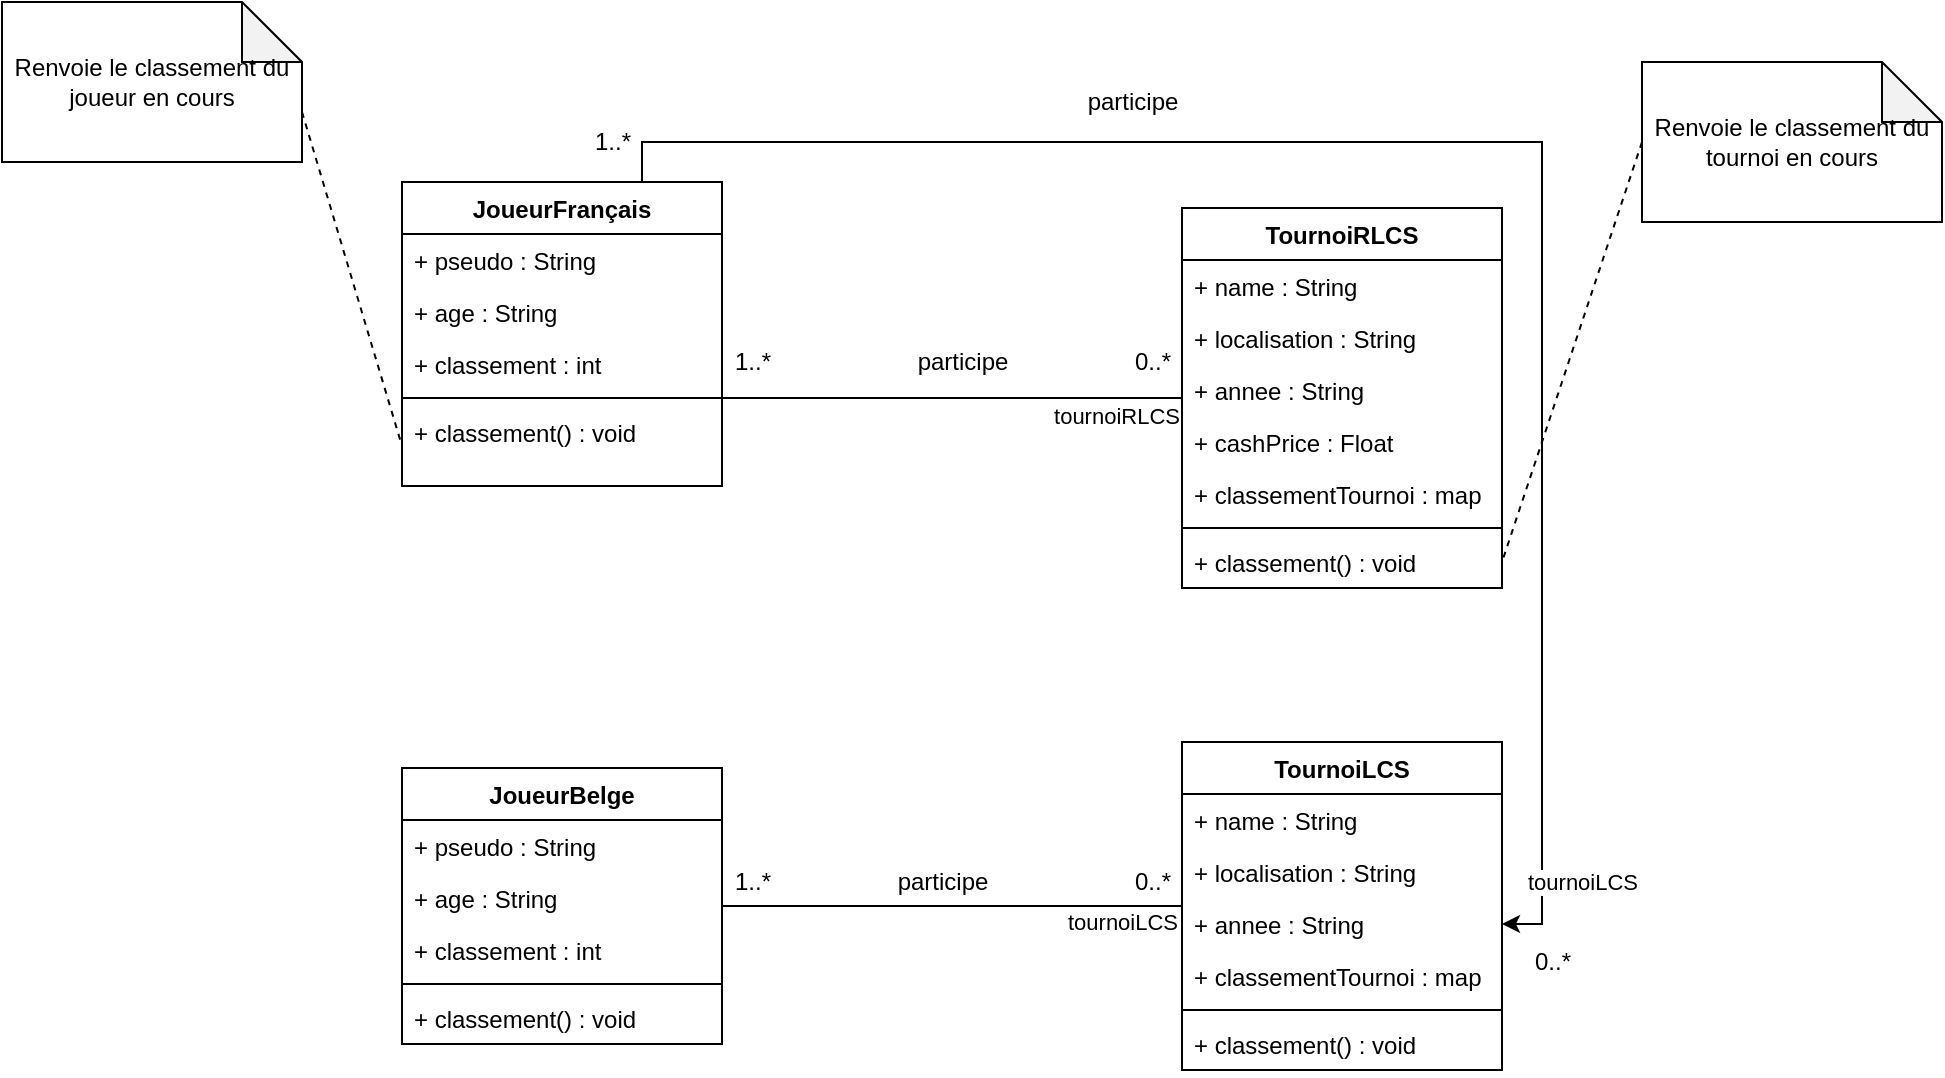 <mxfile version="15.8.6" type="device"><diagram id="144ZePGdDsASqRmJFvpq" name="Page-1"><mxGraphModel dx="1831" dy="506" grid="1" gridSize="10" guides="1" tooltips="1" connect="1" arrows="1" fold="1" page="1" pageScale="1" pageWidth="850" pageHeight="1100" math="0" shadow="0"><root><mxCell id="0"/><mxCell id="1" parent="0"/><mxCell id="d6W6kNh2p9ZRnAKa7SnU-32" style="edgeStyle=orthogonalEdgeStyle;rounded=0;orthogonalLoop=1;jettySize=auto;html=1;exitX=0.75;exitY=0;exitDx=0;exitDy=0;entryX=1;entryY=0.5;entryDx=0;entryDy=0;" parent="1" source="8Fg5TtzfxZLOxKPgKK6O-2" target="d6W6kNh2p9ZRnAKa7SnU-31" edge="1"><mxGeometry relative="1" as="geometry"/></mxCell><mxCell id="fCNYUcagmBbthpg0JlnJ-2" value="tournoiLCS" style="edgeLabel;html=1;align=center;verticalAlign=middle;resizable=0;points=[];" vertex="1" connectable="0" parent="d6W6kNh2p9ZRnAKa7SnU-32"><mxGeometry x="0.921" y="-1" relative="1" as="geometry"><mxPoint x="21" y="-6" as="offset"/></mxGeometry></mxCell><mxCell id="8Fg5TtzfxZLOxKPgKK6O-2" value="JoueurFrançais" style="swimlane;fontStyle=1;align=center;verticalAlign=top;childLayout=stackLayout;horizontal=1;startSize=26;horizontalStack=0;resizeParent=1;resizeParentMax=0;resizeLast=0;collapsible=1;marginBottom=0;" parent="1" vertex="1"><mxGeometry x="110" y="270" width="160" height="152" as="geometry"/></mxCell><mxCell id="d6W6kNh2p9ZRnAKa7SnU-7" value="+ pseudo : String" style="text;strokeColor=none;fillColor=none;align=left;verticalAlign=top;spacingLeft=4;spacingRight=4;overflow=hidden;rotatable=0;points=[[0,0.5],[1,0.5]];portConstraint=eastwest;" parent="8Fg5TtzfxZLOxKPgKK6O-2" vertex="1"><mxGeometry y="26" width="160" height="26" as="geometry"/></mxCell><mxCell id="d6W6kNh2p9ZRnAKa7SnU-9" value="+ age : String" style="text;strokeColor=none;fillColor=none;align=left;verticalAlign=top;spacingLeft=4;spacingRight=4;overflow=hidden;rotatable=0;points=[[0,0.5],[1,0.5]];portConstraint=eastwest;" parent="8Fg5TtzfxZLOxKPgKK6O-2" vertex="1"><mxGeometry y="52" width="160" height="26" as="geometry"/></mxCell><mxCell id="d6W6kNh2p9ZRnAKa7SnU-41" value="+ classement : int" style="text;strokeColor=none;fillColor=none;align=left;verticalAlign=top;spacingLeft=4;spacingRight=4;overflow=hidden;rotatable=0;points=[[0,0.5],[1,0.5]];portConstraint=eastwest;" parent="8Fg5TtzfxZLOxKPgKK6O-2" vertex="1"><mxGeometry y="78" width="160" height="26" as="geometry"/></mxCell><mxCell id="8Fg5TtzfxZLOxKPgKK6O-4" value="" style="line;strokeWidth=1;fillColor=none;align=left;verticalAlign=middle;spacingTop=-1;spacingLeft=3;spacingRight=3;rotatable=0;labelPosition=right;points=[];portConstraint=eastwest;" parent="8Fg5TtzfxZLOxKPgKK6O-2" vertex="1"><mxGeometry y="104" width="160" height="8" as="geometry"/></mxCell><mxCell id="8Fg5TtzfxZLOxKPgKK6O-18" value="+ classement() : void" style="text;strokeColor=none;fillColor=none;align=left;verticalAlign=top;spacingLeft=4;spacingRight=4;overflow=hidden;rotatable=0;points=[[0,0.5],[1,0.5]];portConstraint=eastwest;" parent="8Fg5TtzfxZLOxKPgKK6O-2" vertex="1"><mxGeometry y="112" width="160" height="40" as="geometry"/></mxCell><mxCell id="8Fg5TtzfxZLOxKPgKK6O-21" style="edgeStyle=orthogonalEdgeStyle;rounded=0;orthogonalLoop=1;jettySize=auto;html=1;endArrow=none;endFill=0;" parent="1" source="8Fg5TtzfxZLOxKPgKK6O-6" target="8Fg5TtzfxZLOxKPgKK6O-10" edge="1"><mxGeometry relative="1" as="geometry"/></mxCell><mxCell id="8Fg5TtzfxZLOxKPgKK6O-6" value="JoueurBelge" style="swimlane;fontStyle=1;align=center;verticalAlign=top;childLayout=stackLayout;horizontal=1;startSize=26;horizontalStack=0;resizeParent=1;resizeParentMax=0;resizeLast=0;collapsible=1;marginBottom=0;" parent="1" vertex="1"><mxGeometry x="110" y="563" width="160" height="138" as="geometry"/></mxCell><mxCell id="d6W6kNh2p9ZRnAKa7SnU-8" value="+ pseudo : String" style="text;strokeColor=none;fillColor=none;align=left;verticalAlign=top;spacingLeft=4;spacingRight=4;overflow=hidden;rotatable=0;points=[[0,0.5],[1,0.5]];portConstraint=eastwest;" parent="8Fg5TtzfxZLOxKPgKK6O-6" vertex="1"><mxGeometry y="26" width="160" height="26" as="geometry"/></mxCell><mxCell id="d6W6kNh2p9ZRnAKa7SnU-10" value="+ age : String" style="text;strokeColor=none;fillColor=none;align=left;verticalAlign=top;spacingLeft=4;spacingRight=4;overflow=hidden;rotatable=0;points=[[0,0.5],[1,0.5]];portConstraint=eastwest;" parent="8Fg5TtzfxZLOxKPgKK6O-6" vertex="1"><mxGeometry y="52" width="160" height="26" as="geometry"/></mxCell><mxCell id="d6W6kNh2p9ZRnAKa7SnU-42" value="+ classement : int" style="text;strokeColor=none;fillColor=none;align=left;verticalAlign=top;spacingLeft=4;spacingRight=4;overflow=hidden;rotatable=0;points=[[0,0.5],[1,0.5]];portConstraint=eastwest;" parent="8Fg5TtzfxZLOxKPgKK6O-6" vertex="1"><mxGeometry y="78" width="160" height="26" as="geometry"/></mxCell><mxCell id="8Fg5TtzfxZLOxKPgKK6O-7" value="" style="line;strokeWidth=1;fillColor=none;align=left;verticalAlign=middle;spacingTop=-1;spacingLeft=3;spacingRight=3;rotatable=0;labelPosition=right;points=[];portConstraint=eastwest;" parent="8Fg5TtzfxZLOxKPgKK6O-6" vertex="1"><mxGeometry y="104" width="160" height="8" as="geometry"/></mxCell><mxCell id="8Fg5TtzfxZLOxKPgKK6O-17" value="+ classement() : void" style="text;strokeColor=none;fillColor=none;align=left;verticalAlign=top;spacingLeft=4;spacingRight=4;overflow=hidden;rotatable=0;points=[[0,0.5],[1,0.5]];portConstraint=eastwest;" parent="8Fg5TtzfxZLOxKPgKK6O-6" vertex="1"><mxGeometry y="112" width="160" height="26" as="geometry"/></mxCell><mxCell id="8Fg5TtzfxZLOxKPgKK6O-10" value="TournoiLCS" style="swimlane;fontStyle=1;align=center;verticalAlign=top;childLayout=stackLayout;horizontal=1;startSize=26;horizontalStack=0;resizeParent=1;resizeParentMax=0;resizeLast=0;collapsible=1;marginBottom=0;" parent="1" vertex="1"><mxGeometry x="500" y="550" width="160" height="164" as="geometry"/></mxCell><mxCell id="8Fg5TtzfxZLOxKPgKK6O-12" value="+ name : String" style="text;strokeColor=none;fillColor=none;align=left;verticalAlign=top;spacingLeft=4;spacingRight=4;overflow=hidden;rotatable=0;points=[[0,0.5],[1,0.5]];portConstraint=eastwest;" parent="8Fg5TtzfxZLOxKPgKK6O-10" vertex="1"><mxGeometry y="26" width="160" height="26" as="geometry"/></mxCell><mxCell id="d6W6kNh2p9ZRnAKa7SnU-39" value="+ localisation : String" style="text;strokeColor=none;fillColor=none;align=left;verticalAlign=top;spacingLeft=4;spacingRight=4;overflow=hidden;rotatable=0;points=[[0,0.5],[1,0.5]];portConstraint=eastwest;" parent="8Fg5TtzfxZLOxKPgKK6O-10" vertex="1"><mxGeometry y="52" width="160" height="26" as="geometry"/></mxCell><mxCell id="d6W6kNh2p9ZRnAKa7SnU-31" value="+ annee : String" style="text;strokeColor=none;fillColor=none;align=left;verticalAlign=top;spacingLeft=4;spacingRight=4;overflow=hidden;rotatable=0;points=[[0,0.5],[1,0.5]];portConstraint=eastwest;" parent="8Fg5TtzfxZLOxKPgKK6O-10" vertex="1"><mxGeometry y="78" width="160" height="26" as="geometry"/></mxCell><mxCell id="d6W6kNh2p9ZRnAKa7SnU-44" value="+ classementTournoi : map" style="text;strokeColor=none;fillColor=none;align=left;verticalAlign=top;spacingLeft=4;spacingRight=4;overflow=hidden;rotatable=0;points=[[0,0.5],[1,0.5]];portConstraint=eastwest;" parent="8Fg5TtzfxZLOxKPgKK6O-10" vertex="1"><mxGeometry y="104" width="160" height="26" as="geometry"/></mxCell><mxCell id="8Fg5TtzfxZLOxKPgKK6O-11" value="" style="line;strokeWidth=1;fillColor=none;align=left;verticalAlign=middle;spacingTop=-1;spacingLeft=3;spacingRight=3;rotatable=0;labelPosition=right;points=[];portConstraint=eastwest;" parent="8Fg5TtzfxZLOxKPgKK6O-10" vertex="1"><mxGeometry y="130" width="160" height="8" as="geometry"/></mxCell><mxCell id="8Fg5TtzfxZLOxKPgKK6O-16" value="+ classement() : void" style="text;strokeColor=none;fillColor=none;align=left;verticalAlign=top;spacingLeft=4;spacingRight=4;overflow=hidden;rotatable=0;points=[[0,0.5],[1,0.5]];portConstraint=eastwest;" parent="8Fg5TtzfxZLOxKPgKK6O-10" vertex="1"><mxGeometry y="138" width="160" height="26" as="geometry"/></mxCell><mxCell id="8Fg5TtzfxZLOxKPgKK6O-13" value="TournoiRLCS" style="swimlane;fontStyle=1;align=center;verticalAlign=top;childLayout=stackLayout;horizontal=1;startSize=26;horizontalStack=0;resizeParent=1;resizeParentMax=0;resizeLast=0;collapsible=1;marginBottom=0;" parent="1" vertex="1"><mxGeometry x="500" y="283" width="160" height="190" as="geometry"/></mxCell><mxCell id="8Fg5TtzfxZLOxKPgKK6O-14" value="+ name : String" style="text;strokeColor=none;fillColor=none;align=left;verticalAlign=top;spacingLeft=4;spacingRight=4;overflow=hidden;rotatable=0;points=[[0,0.5],[1,0.5]];portConstraint=eastwest;" parent="8Fg5TtzfxZLOxKPgKK6O-13" vertex="1"><mxGeometry y="26" width="160" height="26" as="geometry"/></mxCell><mxCell id="d6W6kNh2p9ZRnAKa7SnU-30" value="+ localisation : String" style="text;strokeColor=none;fillColor=none;align=left;verticalAlign=top;spacingLeft=4;spacingRight=4;overflow=hidden;rotatable=0;points=[[0,0.5],[1,0.5]];portConstraint=eastwest;" parent="8Fg5TtzfxZLOxKPgKK6O-13" vertex="1"><mxGeometry y="52" width="160" height="26" as="geometry"/></mxCell><mxCell id="d6W6kNh2p9ZRnAKa7SnU-37" value="+ annee : String" style="text;strokeColor=none;fillColor=none;align=left;verticalAlign=top;spacingLeft=4;spacingRight=4;overflow=hidden;rotatable=0;points=[[0,0.5],[1,0.5]];portConstraint=eastwest;" parent="8Fg5TtzfxZLOxKPgKK6O-13" vertex="1"><mxGeometry y="78" width="160" height="26" as="geometry"/></mxCell><mxCell id="d6W6kNh2p9ZRnAKa7SnU-40" value="+ cashPrice : Float" style="text;strokeColor=none;fillColor=none;align=left;verticalAlign=top;spacingLeft=4;spacingRight=4;overflow=hidden;rotatable=0;points=[[0,0.5],[1,0.5]];portConstraint=eastwest;" parent="8Fg5TtzfxZLOxKPgKK6O-13" vertex="1"><mxGeometry y="104" width="160" height="26" as="geometry"/></mxCell><mxCell id="d6W6kNh2p9ZRnAKa7SnU-43" value="+ classementTournoi : map" style="text;strokeColor=none;fillColor=none;align=left;verticalAlign=top;spacingLeft=4;spacingRight=4;overflow=hidden;rotatable=0;points=[[0,0.5],[1,0.5]];portConstraint=eastwest;" parent="8Fg5TtzfxZLOxKPgKK6O-13" vertex="1"><mxGeometry y="130" width="160" height="26" as="geometry"/></mxCell><mxCell id="8Fg5TtzfxZLOxKPgKK6O-15" value="" style="line;strokeWidth=1;fillColor=none;align=left;verticalAlign=middle;spacingTop=-1;spacingLeft=3;spacingRight=3;rotatable=0;labelPosition=right;points=[];portConstraint=eastwest;" parent="8Fg5TtzfxZLOxKPgKK6O-13" vertex="1"><mxGeometry y="156" width="160" height="8" as="geometry"/></mxCell><mxCell id="8Fg5TtzfxZLOxKPgKK6O-19" value="+ classement() : void" style="text;strokeColor=none;fillColor=none;align=left;verticalAlign=top;spacingLeft=4;spacingRight=4;overflow=hidden;rotatable=0;points=[[0,0.5],[1,0.5]];portConstraint=eastwest;" parent="8Fg5TtzfxZLOxKPgKK6O-13" vertex="1"><mxGeometry y="164" width="160" height="26" as="geometry"/></mxCell><mxCell id="8Fg5TtzfxZLOxKPgKK6O-20" style="edgeStyle=orthogonalEdgeStyle;rounded=0;orthogonalLoop=1;jettySize=auto;html=1;endArrow=none;endFill=0;" parent="1" source="8Fg5TtzfxZLOxKPgKK6O-4" target="8Fg5TtzfxZLOxKPgKK6O-13" edge="1"><mxGeometry relative="1" as="geometry"/></mxCell><mxCell id="fCNYUcagmBbthpg0JlnJ-1" value="tournoiRLCS" style="edgeLabel;html=1;align=center;verticalAlign=middle;resizable=0;points=[];" vertex="1" connectable="0" parent="8Fg5TtzfxZLOxKPgKK6O-20"><mxGeometry x="0.713" y="-3" relative="1" as="geometry"><mxPoint y="6" as="offset"/></mxGeometry></mxCell><mxCell id="d6W6kNh2p9ZRnAKa7SnU-23" value="participe" style="text;html=1;align=center;verticalAlign=middle;resizable=0;points=[];autosize=1;strokeColor=none;fillColor=none;" parent="1" vertex="1"><mxGeometry x="360" y="350" width="60" height="20" as="geometry"/></mxCell><mxCell id="d6W6kNh2p9ZRnAKa7SnU-24" value="participe" style="text;html=1;align=center;verticalAlign=middle;resizable=0;points=[];autosize=1;strokeColor=none;fillColor=none;" parent="1" vertex="1"><mxGeometry x="350" y="610" width="60" height="20" as="geometry"/></mxCell><mxCell id="d6W6kNh2p9ZRnAKa7SnU-25" value="0..*" style="text;html=1;align=center;verticalAlign=middle;resizable=0;points=[];autosize=1;strokeColor=none;fillColor=none;" parent="1" vertex="1"><mxGeometry x="470" y="350" width="30" height="20" as="geometry"/></mxCell><mxCell id="d6W6kNh2p9ZRnAKa7SnU-27" value="0..*" style="text;html=1;align=center;verticalAlign=middle;resizable=0;points=[];autosize=1;strokeColor=none;fillColor=none;" parent="1" vertex="1"><mxGeometry x="470" y="610" width="30" height="20" as="geometry"/></mxCell><mxCell id="d6W6kNh2p9ZRnAKa7SnU-28" value="1..*" style="text;html=1;align=center;verticalAlign=middle;resizable=0;points=[];autosize=1;strokeColor=none;fillColor=none;" parent="1" vertex="1"><mxGeometry x="270" y="350" width="30" height="20" as="geometry"/></mxCell><mxCell id="d6W6kNh2p9ZRnAKa7SnU-29" value="1..*" style="text;html=1;align=center;verticalAlign=middle;resizable=0;points=[];autosize=1;strokeColor=none;fillColor=none;" parent="1" vertex="1"><mxGeometry x="270" y="610" width="30" height="20" as="geometry"/></mxCell><mxCell id="d6W6kNh2p9ZRnAKa7SnU-33" value="participe" style="text;html=1;align=center;verticalAlign=middle;resizable=0;points=[];autosize=1;strokeColor=none;fillColor=none;" parent="1" vertex="1"><mxGeometry x="445" y="220" width="60" height="20" as="geometry"/></mxCell><mxCell id="d6W6kNh2p9ZRnAKa7SnU-34" value="0..*" style="text;html=1;align=center;verticalAlign=middle;resizable=0;points=[];autosize=1;strokeColor=none;fillColor=none;" parent="1" vertex="1"><mxGeometry x="670" y="650" width="30" height="20" as="geometry"/></mxCell><mxCell id="d6W6kNh2p9ZRnAKa7SnU-35" value="1..*" style="text;html=1;align=center;verticalAlign=middle;resizable=0;points=[];autosize=1;strokeColor=none;fillColor=none;" parent="1" vertex="1"><mxGeometry x="200" y="240" width="30" height="20" as="geometry"/></mxCell><mxCell id="d6W6kNh2p9ZRnAKa7SnU-46" value="Renvoie le classement du joueur en cours" style="shape=note;whiteSpace=wrap;html=1;backgroundOutline=1;darkOpacity=0.05;" parent="1" vertex="1"><mxGeometry x="-90" y="180" width="150" height="80" as="geometry"/></mxCell><mxCell id="d6W6kNh2p9ZRnAKa7SnU-47" value="" style="endArrow=none;dashed=1;html=1;rounded=0;exitX=0;exitY=0;exitDx=150;exitDy=55;exitPerimeter=0;entryX=0;entryY=0.5;entryDx=0;entryDy=0;" parent="1" source="d6W6kNh2p9ZRnAKa7SnU-46" target="8Fg5TtzfxZLOxKPgKK6O-18" edge="1"><mxGeometry width="50" height="50" relative="1" as="geometry"><mxPoint x="430" y="480" as="sourcePoint"/><mxPoint x="480" y="430" as="targetPoint"/></mxGeometry></mxCell><mxCell id="d6W6kNh2p9ZRnAKa7SnU-51" value="Renvoie le classement du tournoi en cours" style="shape=note;whiteSpace=wrap;html=1;backgroundOutline=1;darkOpacity=0.05;direction=east;" parent="1" vertex="1"><mxGeometry x="730" y="210" width="150" height="80" as="geometry"/></mxCell><mxCell id="d6W6kNh2p9ZRnAKa7SnU-52" value="" style="endArrow=none;dashed=1;html=1;rounded=0;exitX=0;exitY=0.5;exitDx=0;exitDy=0;exitPerimeter=0;entryX=1;entryY=0.5;entryDx=0;entryDy=0;" parent="1" source="d6W6kNh2p9ZRnAKa7SnU-51" target="8Fg5TtzfxZLOxKPgKK6O-19" edge="1"><mxGeometry width="50" height="50" relative="1" as="geometry"><mxPoint x="70" y="245" as="sourcePoint"/><mxPoint x="120" y="412" as="targetPoint"/></mxGeometry></mxCell><mxCell id="fCNYUcagmBbthpg0JlnJ-3" value="tournoiLCS" style="edgeLabel;html=1;align=center;verticalAlign=middle;resizable=0;points=[];" vertex="1" connectable="0" parent="1"><mxGeometry x="470.004" y="639.997" as="geometry"/></mxCell></root></mxGraphModel></diagram></mxfile>